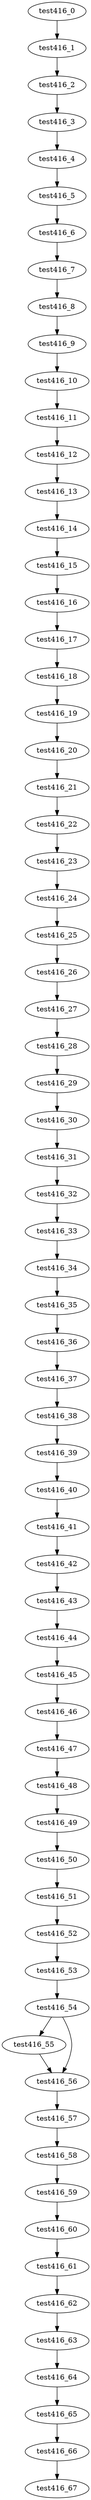 digraph G {
test416_0->test416_1;
test416_1->test416_2;
test416_2->test416_3;
test416_3->test416_4;
test416_4->test416_5;
test416_5->test416_6;
test416_6->test416_7;
test416_7->test416_8;
test416_8->test416_9;
test416_9->test416_10;
test416_10->test416_11;
test416_11->test416_12;
test416_12->test416_13;
test416_13->test416_14;
test416_14->test416_15;
test416_15->test416_16;
test416_16->test416_17;
test416_17->test416_18;
test416_18->test416_19;
test416_19->test416_20;
test416_20->test416_21;
test416_21->test416_22;
test416_22->test416_23;
test416_23->test416_24;
test416_24->test416_25;
test416_25->test416_26;
test416_26->test416_27;
test416_27->test416_28;
test416_28->test416_29;
test416_29->test416_30;
test416_30->test416_31;
test416_31->test416_32;
test416_32->test416_33;
test416_33->test416_34;
test416_34->test416_35;
test416_35->test416_36;
test416_36->test416_37;
test416_37->test416_38;
test416_38->test416_39;
test416_39->test416_40;
test416_40->test416_41;
test416_41->test416_42;
test416_42->test416_43;
test416_43->test416_44;
test416_44->test416_45;
test416_45->test416_46;
test416_46->test416_47;
test416_47->test416_48;
test416_48->test416_49;
test416_49->test416_50;
test416_50->test416_51;
test416_51->test416_52;
test416_52->test416_53;
test416_53->test416_54;
test416_54->test416_55;
test416_54->test416_56;
test416_55->test416_56;
test416_56->test416_57;
test416_57->test416_58;
test416_58->test416_59;
test416_59->test416_60;
test416_60->test416_61;
test416_61->test416_62;
test416_62->test416_63;
test416_63->test416_64;
test416_64->test416_65;
test416_65->test416_66;
test416_66->test416_67;

}
